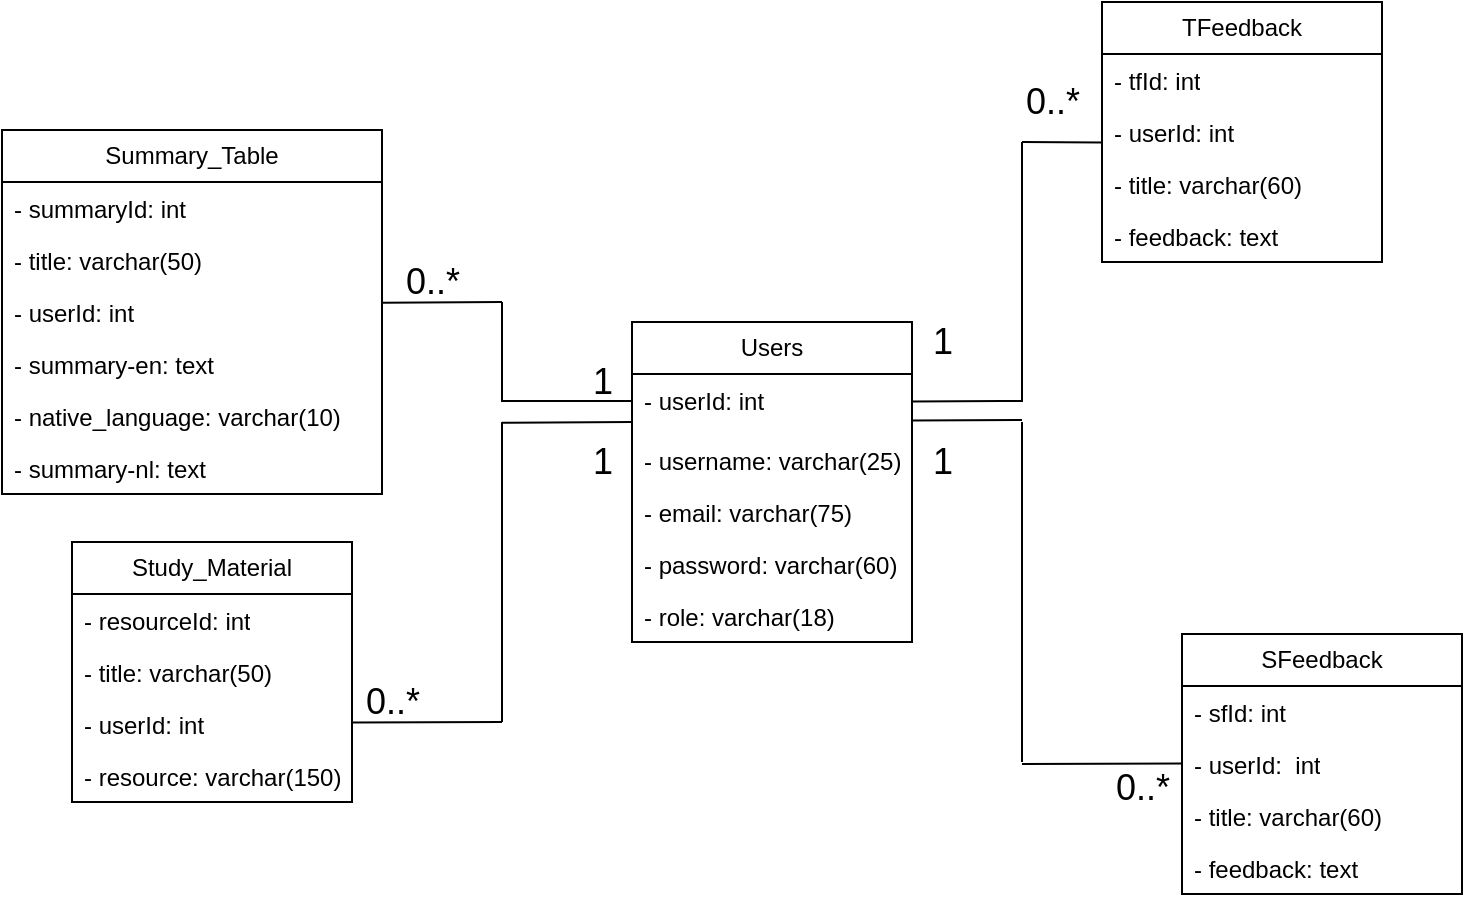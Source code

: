<mxfile version="28.0.6">
  <diagram name="Page-1" id="EIEVJJ6w9yBTby4_fAfk">
    <mxGraphModel dx="758" dy="1679" grid="1" gridSize="10" guides="1" tooltips="1" connect="1" arrows="1" fold="1" page="1" pageScale="1" pageWidth="850" pageHeight="1100" math="0" shadow="0">
      <root>
        <mxCell id="0" />
        <mxCell id="1" parent="0" />
        <mxCell id="uvzaa_ivLNd517Me9ErD-8" value="Users" style="swimlane;fontStyle=0;childLayout=stackLayout;horizontal=1;startSize=26;fillColor=none;horizontalStack=0;resizeParent=1;resizeParentMax=0;resizeLast=0;collapsible=1;marginBottom=0;whiteSpace=wrap;html=1;" parent="1" vertex="1">
          <mxGeometry x="325" y="-110" width="140" height="160" as="geometry" />
        </mxCell>
        <mxCell id="uvzaa_ivLNd517Me9ErD-9" value="- userId: int" style="text;strokeColor=none;fillColor=none;align=left;verticalAlign=top;spacingLeft=4;spacingRight=4;overflow=hidden;rotatable=0;points=[[0,0.5],[1,0.5]];portConstraint=eastwest;whiteSpace=wrap;html=1;" parent="uvzaa_ivLNd517Me9ErD-8" vertex="1">
          <mxGeometry y="26" width="140" height="30" as="geometry" />
        </mxCell>
        <mxCell id="uvzaa_ivLNd517Me9ErD-11" value="- username: varchar(25)" style="text;strokeColor=none;fillColor=none;align=left;verticalAlign=top;spacingLeft=4;spacingRight=4;overflow=hidden;rotatable=0;points=[[0,0.5],[1,0.5]];portConstraint=eastwest;whiteSpace=wrap;html=1;" parent="uvzaa_ivLNd517Me9ErD-8" vertex="1">
          <mxGeometry y="56" width="140" height="26" as="geometry" />
        </mxCell>
        <mxCell id="uvzaa_ivLNd517Me9ErD-12" value="- email: varchar(75)" style="text;strokeColor=none;fillColor=none;align=left;verticalAlign=top;spacingLeft=4;spacingRight=4;overflow=hidden;rotatable=0;points=[[0,0.5],[1,0.5]];portConstraint=eastwest;whiteSpace=wrap;html=1;" parent="uvzaa_ivLNd517Me9ErD-8" vertex="1">
          <mxGeometry y="82" width="140" height="26" as="geometry" />
        </mxCell>
        <mxCell id="uvzaa_ivLNd517Me9ErD-10" value="- password: varchar(60)" style="text;strokeColor=none;fillColor=none;align=left;verticalAlign=top;spacingLeft=4;spacingRight=4;overflow=hidden;rotatable=0;points=[[0,0.5],[1,0.5]];portConstraint=eastwest;whiteSpace=wrap;html=1;" parent="uvzaa_ivLNd517Me9ErD-8" vertex="1">
          <mxGeometry y="108" width="140" height="26" as="geometry" />
        </mxCell>
        <mxCell id="uvzaa_ivLNd517Me9ErD-13" value="- role: varchar(18)" style="text;strokeColor=none;fillColor=none;align=left;verticalAlign=top;spacingLeft=4;spacingRight=4;overflow=hidden;rotatable=0;points=[[0,0.5],[1,0.5]];portConstraint=eastwest;whiteSpace=wrap;html=1;" parent="uvzaa_ivLNd517Me9ErD-8" vertex="1">
          <mxGeometry y="134" width="140" height="26" as="geometry" />
        </mxCell>
        <mxCell id="uvzaa_ivLNd517Me9ErD-14" value="TFeedback" style="swimlane;fontStyle=0;childLayout=stackLayout;horizontal=1;startSize=26;fillColor=none;horizontalStack=0;resizeParent=1;resizeParentMax=0;resizeLast=0;collapsible=1;marginBottom=0;whiteSpace=wrap;html=1;" parent="1" vertex="1">
          <mxGeometry x="560" y="-270" width="140" height="130" as="geometry" />
        </mxCell>
        <mxCell id="uvzaa_ivLNd517Me9ErD-15" value="- tfId: int" style="text;strokeColor=none;fillColor=none;align=left;verticalAlign=top;spacingLeft=4;spacingRight=4;overflow=hidden;rotatable=0;points=[[0,0.5],[1,0.5]];portConstraint=eastwest;whiteSpace=wrap;html=1;" parent="uvzaa_ivLNd517Me9ErD-14" vertex="1">
          <mxGeometry y="26" width="140" height="26" as="geometry" />
        </mxCell>
        <mxCell id="uvzaa_ivLNd517Me9ErD-16" value="- userId: int" style="text;strokeColor=none;fillColor=none;align=left;verticalAlign=top;spacingLeft=4;spacingRight=4;overflow=hidden;rotatable=0;points=[[0,0.5],[1,0.5]];portConstraint=eastwest;whiteSpace=wrap;html=1;" parent="uvzaa_ivLNd517Me9ErD-14" vertex="1">
          <mxGeometry y="52" width="140" height="26" as="geometry" />
        </mxCell>
        <mxCell id="uvzaa_ivLNd517Me9ErD-17" value="- title: varchar(60)" style="text;strokeColor=none;fillColor=none;align=left;verticalAlign=top;spacingLeft=4;spacingRight=4;overflow=hidden;rotatable=0;points=[[0,0.5],[1,0.5]];portConstraint=eastwest;whiteSpace=wrap;html=1;" parent="uvzaa_ivLNd517Me9ErD-14" vertex="1">
          <mxGeometry y="78" width="140" height="26" as="geometry" />
        </mxCell>
        <mxCell id="uvzaa_ivLNd517Me9ErD-18" value="- feedback: text" style="text;strokeColor=none;fillColor=none;align=left;verticalAlign=top;spacingLeft=4;spacingRight=4;overflow=hidden;rotatable=0;points=[[0,0.5],[1,0.5]];portConstraint=eastwest;whiteSpace=wrap;html=1;" parent="uvzaa_ivLNd517Me9ErD-14" vertex="1">
          <mxGeometry y="104" width="140" height="26" as="geometry" />
        </mxCell>
        <mxCell id="uvzaa_ivLNd517Me9ErD-20" value="SFeedback" style="swimlane;fontStyle=0;childLayout=stackLayout;horizontal=1;startSize=26;fillColor=none;horizontalStack=0;resizeParent=1;resizeParentMax=0;resizeLast=0;collapsible=1;marginBottom=0;whiteSpace=wrap;html=1;" parent="1" vertex="1">
          <mxGeometry x="600" y="46" width="140" height="130" as="geometry" />
        </mxCell>
        <mxCell id="uvzaa_ivLNd517Me9ErD-21" value="- sfId: int" style="text;strokeColor=none;fillColor=none;align=left;verticalAlign=top;spacingLeft=4;spacingRight=4;overflow=hidden;rotatable=0;points=[[0,0.5],[1,0.5]];portConstraint=eastwest;whiteSpace=wrap;html=1;" parent="uvzaa_ivLNd517Me9ErD-20" vertex="1">
          <mxGeometry y="26" width="140" height="26" as="geometry" />
        </mxCell>
        <mxCell id="uvzaa_ivLNd517Me9ErD-22" value="- userId:&amp;nbsp; int" style="text;strokeColor=none;fillColor=none;align=left;verticalAlign=top;spacingLeft=4;spacingRight=4;overflow=hidden;rotatable=0;points=[[0,0.5],[1,0.5]];portConstraint=eastwest;whiteSpace=wrap;html=1;" parent="uvzaa_ivLNd517Me9ErD-20" vertex="1">
          <mxGeometry y="52" width="140" height="26" as="geometry" />
        </mxCell>
        <mxCell id="uvzaa_ivLNd517Me9ErD-23" value="- title: varchar(60)" style="text;strokeColor=none;fillColor=none;align=left;verticalAlign=top;spacingLeft=4;spacingRight=4;overflow=hidden;rotatable=0;points=[[0,0.5],[1,0.5]];portConstraint=eastwest;whiteSpace=wrap;html=1;" parent="uvzaa_ivLNd517Me9ErD-20" vertex="1">
          <mxGeometry y="78" width="140" height="26" as="geometry" />
        </mxCell>
        <mxCell id="uvzaa_ivLNd517Me9ErD-24" value="- feedback: text" style="text;strokeColor=none;fillColor=none;align=left;verticalAlign=top;spacingLeft=4;spacingRight=4;overflow=hidden;rotatable=0;points=[[0,0.5],[1,0.5]];portConstraint=eastwest;whiteSpace=wrap;html=1;" parent="uvzaa_ivLNd517Me9ErD-20" vertex="1">
          <mxGeometry y="104" width="140" height="26" as="geometry" />
        </mxCell>
        <mxCell id="uvzaa_ivLNd517Me9ErD-25" value="Study_Material" style="swimlane;fontStyle=0;childLayout=stackLayout;horizontal=1;startSize=26;fillColor=none;horizontalStack=0;resizeParent=1;resizeParentMax=0;resizeLast=0;collapsible=1;marginBottom=0;whiteSpace=wrap;html=1;" parent="1" vertex="1">
          <mxGeometry x="45" width="140" height="130" as="geometry" />
        </mxCell>
        <mxCell id="uvzaa_ivLNd517Me9ErD-26" value="- resourceId: int" style="text;strokeColor=none;fillColor=none;align=left;verticalAlign=top;spacingLeft=4;spacingRight=4;overflow=hidden;rotatable=0;points=[[0,0.5],[1,0.5]];portConstraint=eastwest;whiteSpace=wrap;html=1;" parent="uvzaa_ivLNd517Me9ErD-25" vertex="1">
          <mxGeometry y="26" width="140" height="26" as="geometry" />
        </mxCell>
        <mxCell id="uvzaa_ivLNd517Me9ErD-27" value="- title: varchar(50)" style="text;strokeColor=none;fillColor=none;align=left;verticalAlign=top;spacingLeft=4;spacingRight=4;overflow=hidden;rotatable=0;points=[[0,0.5],[1,0.5]];portConstraint=eastwest;whiteSpace=wrap;html=1;" parent="uvzaa_ivLNd517Me9ErD-25" vertex="1">
          <mxGeometry y="52" width="140" height="26" as="geometry" />
        </mxCell>
        <mxCell id="uvzaa_ivLNd517Me9ErD-28" value="- userId: int" style="text;strokeColor=none;fillColor=none;align=left;verticalAlign=top;spacingLeft=4;spacingRight=4;overflow=hidden;rotatable=0;points=[[0,0.5],[1,0.5]];portConstraint=eastwest;whiteSpace=wrap;html=1;" parent="uvzaa_ivLNd517Me9ErD-25" vertex="1">
          <mxGeometry y="78" width="140" height="26" as="geometry" />
        </mxCell>
        <mxCell id="uvzaa_ivLNd517Me9ErD-29" value="- resource: varchar(150)" style="text;strokeColor=none;fillColor=none;align=left;verticalAlign=top;spacingLeft=4;spacingRight=4;overflow=hidden;rotatable=0;points=[[0,0.5],[1,0.5]];portConstraint=eastwest;whiteSpace=wrap;html=1;" parent="uvzaa_ivLNd517Me9ErD-25" vertex="1">
          <mxGeometry y="104" width="140" height="26" as="geometry" />
        </mxCell>
        <mxCell id="uvzaa_ivLNd517Me9ErD-31" value="Summary_Table" style="swimlane;fontStyle=0;childLayout=stackLayout;horizontal=1;startSize=26;fillColor=none;horizontalStack=0;resizeParent=1;resizeParentMax=0;resizeLast=0;collapsible=1;marginBottom=0;whiteSpace=wrap;html=1;" parent="1" vertex="1">
          <mxGeometry x="10" y="-206" width="190" height="182" as="geometry" />
        </mxCell>
        <mxCell id="uvzaa_ivLNd517Me9ErD-32" value="- summaryId: int" style="text;strokeColor=none;fillColor=none;align=left;verticalAlign=top;spacingLeft=4;spacingRight=4;overflow=hidden;rotatable=0;points=[[0,0.5],[1,0.5]];portConstraint=eastwest;whiteSpace=wrap;html=1;" parent="uvzaa_ivLNd517Me9ErD-31" vertex="1">
          <mxGeometry y="26" width="190" height="26" as="geometry" />
        </mxCell>
        <mxCell id="uvzaa_ivLNd517Me9ErD-33" value="- title: varchar(50)" style="text;strokeColor=none;fillColor=none;align=left;verticalAlign=top;spacingLeft=4;spacingRight=4;overflow=hidden;rotatable=0;points=[[0,0.5],[1,0.5]];portConstraint=eastwest;whiteSpace=wrap;html=1;" parent="uvzaa_ivLNd517Me9ErD-31" vertex="1">
          <mxGeometry y="52" width="190" height="26" as="geometry" />
        </mxCell>
        <mxCell id="uvzaa_ivLNd517Me9ErD-34" value="- userId: int" style="text;strokeColor=none;fillColor=none;align=left;verticalAlign=top;spacingLeft=4;spacingRight=4;overflow=hidden;rotatable=0;points=[[0,0.5],[1,0.5]];portConstraint=eastwest;whiteSpace=wrap;html=1;" parent="uvzaa_ivLNd517Me9ErD-31" vertex="1">
          <mxGeometry y="78" width="190" height="26" as="geometry" />
        </mxCell>
        <mxCell id="uvzaa_ivLNd517Me9ErD-35" value="- summary-en: text" style="text;strokeColor=none;fillColor=none;align=left;verticalAlign=top;spacingLeft=4;spacingRight=4;overflow=hidden;rotatable=0;points=[[0,0.5],[1,0.5]];portConstraint=eastwest;whiteSpace=wrap;html=1;" parent="uvzaa_ivLNd517Me9ErD-31" vertex="1">
          <mxGeometry y="104" width="190" height="26" as="geometry" />
        </mxCell>
        <mxCell id="v7kD_NocCSa7XtHYXk_5-27" value="- native_language: varchar(10)" style="text;strokeColor=none;fillColor=none;align=left;verticalAlign=top;spacingLeft=4;spacingRight=4;overflow=hidden;rotatable=0;points=[[0,0.5],[1,0.5]];portConstraint=eastwest;whiteSpace=wrap;html=1;" vertex="1" parent="uvzaa_ivLNd517Me9ErD-31">
          <mxGeometry y="130" width="190" height="26" as="geometry" />
        </mxCell>
        <mxCell id="uvzaa_ivLNd517Me9ErD-36" value="- summary-nl: text" style="text;strokeColor=none;fillColor=none;align=left;verticalAlign=top;spacingLeft=4;spacingRight=4;overflow=hidden;rotatable=0;points=[[0,0.5],[1,0.5]];portConstraint=eastwest;whiteSpace=wrap;html=1;" parent="uvzaa_ivLNd517Me9ErD-31" vertex="1">
          <mxGeometry y="156" width="190" height="26" as="geometry" />
        </mxCell>
        <mxCell id="v7kD_NocCSa7XtHYXk_5-4" value="" style="endArrow=none;html=1;rounded=0;entryX=-0.004;entryY=0.317;entryDx=0;entryDy=0;entryPerimeter=0;" edge="1" parent="1">
          <mxGeometry width="50" height="50" relative="1" as="geometry">
            <mxPoint x="520" y="-200" as="sourcePoint" />
            <mxPoint x="560.0" y="-199.758" as="targetPoint" />
          </mxGeometry>
        </mxCell>
        <mxCell id="v7kD_NocCSa7XtHYXk_5-5" value="" style="endArrow=none;html=1;rounded=0;" edge="1" parent="1">
          <mxGeometry width="50" height="50" relative="1" as="geometry">
            <mxPoint x="465" y="-70.28" as="sourcePoint" />
            <mxPoint x="520" y="-70.48" as="targetPoint" />
            <Array as="points">
              <mxPoint x="510" y="-70.48" />
            </Array>
          </mxGeometry>
        </mxCell>
        <mxCell id="v7kD_NocCSa7XtHYXk_5-6" value="" style="endArrow=none;html=1;rounded=0;" edge="1" parent="1">
          <mxGeometry width="50" height="50" relative="1" as="geometry">
            <mxPoint x="520" y="-70" as="sourcePoint" />
            <mxPoint x="520" y="-200" as="targetPoint" />
          </mxGeometry>
        </mxCell>
        <mxCell id="v7kD_NocCSa7XtHYXk_5-7" value="&lt;font style=&quot;font-size: 18px;&quot;&gt;1&lt;/font&gt;" style="text;html=1;align=center;verticalAlign=middle;resizable=0;points=[];autosize=1;strokeColor=none;fillColor=none;" vertex="1" parent="1">
          <mxGeometry x="465" y="-120" width="30" height="40" as="geometry" />
        </mxCell>
        <mxCell id="v7kD_NocCSa7XtHYXk_5-8" value="&lt;font style=&quot;font-size: 18px;&quot;&gt;0..*&lt;/font&gt;" style="text;html=1;align=center;verticalAlign=middle;resizable=0;points=[];autosize=1;strokeColor=none;fillColor=none;" vertex="1" parent="1">
          <mxGeometry x="510" y="-240" width="50" height="40" as="geometry" />
        </mxCell>
        <mxCell id="v7kD_NocCSa7XtHYXk_5-10" value="" style="endArrow=none;html=1;rounded=0;" edge="1" parent="1">
          <mxGeometry width="50" height="50" relative="1" as="geometry">
            <mxPoint x="465" y="-60.75" as="sourcePoint" />
            <mxPoint x="520" y="-60.95" as="targetPoint" />
          </mxGeometry>
        </mxCell>
        <mxCell id="v7kD_NocCSa7XtHYXk_5-11" value="" style="endArrow=none;html=1;rounded=0;" edge="1" parent="1">
          <mxGeometry width="50" height="50" relative="1" as="geometry">
            <mxPoint x="520" y="110" as="sourcePoint" />
            <mxPoint x="520" y="-60" as="targetPoint" />
          </mxGeometry>
        </mxCell>
        <mxCell id="v7kD_NocCSa7XtHYXk_5-12" value="" style="endArrow=none;html=1;rounded=0;" edge="1" parent="1">
          <mxGeometry width="50" height="50" relative="1" as="geometry">
            <mxPoint x="520" y="111" as="sourcePoint" />
            <mxPoint x="600" y="110.71" as="targetPoint" />
          </mxGeometry>
        </mxCell>
        <mxCell id="v7kD_NocCSa7XtHYXk_5-13" value="&lt;font style=&quot;font-size: 18px;&quot;&gt;1&lt;/font&gt;" style="text;html=1;align=center;verticalAlign=middle;resizable=0;points=[];autosize=1;strokeColor=none;fillColor=none;" vertex="1" parent="1">
          <mxGeometry x="465" y="-60" width="30" height="40" as="geometry" />
        </mxCell>
        <mxCell id="v7kD_NocCSa7XtHYXk_5-15" value="&lt;font style=&quot;font-size: 18px;&quot;&gt;0..*&lt;/font&gt;" style="text;html=1;align=center;verticalAlign=middle;resizable=0;points=[];autosize=1;strokeColor=none;fillColor=none;" vertex="1" parent="1">
          <mxGeometry x="555" y="103" width="50" height="40" as="geometry" />
        </mxCell>
        <mxCell id="v7kD_NocCSa7XtHYXk_5-16" value="" style="endArrow=none;html=1;rounded=0;" edge="1" parent="1">
          <mxGeometry width="50" height="50" relative="1" as="geometry">
            <mxPoint x="260" y="-59.58" as="sourcePoint" />
            <mxPoint x="325" y="-60" as="targetPoint" />
          </mxGeometry>
        </mxCell>
        <mxCell id="v7kD_NocCSa7XtHYXk_5-17" value="" style="endArrow=none;html=1;rounded=0;" edge="1" parent="1">
          <mxGeometry width="50" height="50" relative="1" as="geometry">
            <mxPoint x="185" y="90.2" as="sourcePoint" />
            <mxPoint x="260" y="90" as="targetPoint" />
          </mxGeometry>
        </mxCell>
        <mxCell id="v7kD_NocCSa7XtHYXk_5-18" value="" style="endArrow=none;html=1;rounded=0;" edge="1" parent="1">
          <mxGeometry width="50" height="50" relative="1" as="geometry">
            <mxPoint x="260" y="-60" as="sourcePoint" />
            <mxPoint x="260" y="90" as="targetPoint" />
          </mxGeometry>
        </mxCell>
        <mxCell id="v7kD_NocCSa7XtHYXk_5-19" value="&lt;font style=&quot;font-size: 18px;&quot;&gt;1&lt;/font&gt;" style="text;html=1;align=center;verticalAlign=middle;resizable=0;points=[];autosize=1;strokeColor=none;fillColor=none;" vertex="1" parent="1">
          <mxGeometry x="295" y="-60" width="30" height="40" as="geometry" />
        </mxCell>
        <mxCell id="v7kD_NocCSa7XtHYXk_5-20" value="&lt;font style=&quot;font-size: 18px;&quot;&gt;0..*&lt;/font&gt;" style="text;html=1;align=center;verticalAlign=middle;resizable=0;points=[];autosize=1;strokeColor=none;fillColor=none;" vertex="1" parent="1">
          <mxGeometry x="180" y="60" width="50" height="40" as="geometry" />
        </mxCell>
        <mxCell id="v7kD_NocCSa7XtHYXk_5-21" value="" style="endArrow=none;html=1;rounded=0;" edge="1" parent="1">
          <mxGeometry width="50" height="50" relative="1" as="geometry">
            <mxPoint x="260" y="-70.48" as="sourcePoint" />
            <mxPoint x="325" y="-70.48" as="targetPoint" />
          </mxGeometry>
        </mxCell>
        <mxCell id="v7kD_NocCSa7XtHYXk_5-22" value="" style="endArrow=none;html=1;rounded=0;" edge="1" parent="1">
          <mxGeometry width="50" height="50" relative="1" as="geometry">
            <mxPoint x="200" y="-119.58" as="sourcePoint" />
            <mxPoint x="260" y="-120" as="targetPoint" />
          </mxGeometry>
        </mxCell>
        <mxCell id="v7kD_NocCSa7XtHYXk_5-23" value="" style="endArrow=none;html=1;rounded=0;" edge="1" parent="1">
          <mxGeometry width="50" height="50" relative="1" as="geometry">
            <mxPoint x="260" y="-120" as="sourcePoint" />
            <mxPoint x="260" y="-70" as="targetPoint" />
          </mxGeometry>
        </mxCell>
        <mxCell id="v7kD_NocCSa7XtHYXk_5-24" value="&lt;font style=&quot;font-size: 18px;&quot;&gt;1&lt;/font&gt;" style="text;html=1;align=center;verticalAlign=middle;resizable=0;points=[];autosize=1;strokeColor=none;fillColor=none;" vertex="1" parent="1">
          <mxGeometry x="295" y="-100" width="30" height="40" as="geometry" />
        </mxCell>
        <mxCell id="v7kD_NocCSa7XtHYXk_5-25" value="&lt;font style=&quot;font-size: 18px;&quot;&gt;0..*&lt;/font&gt;" style="text;html=1;align=center;verticalAlign=middle;resizable=0;points=[];autosize=1;strokeColor=none;fillColor=none;" vertex="1" parent="1">
          <mxGeometry x="200" y="-150" width="50" height="40" as="geometry" />
        </mxCell>
      </root>
    </mxGraphModel>
  </diagram>
</mxfile>
